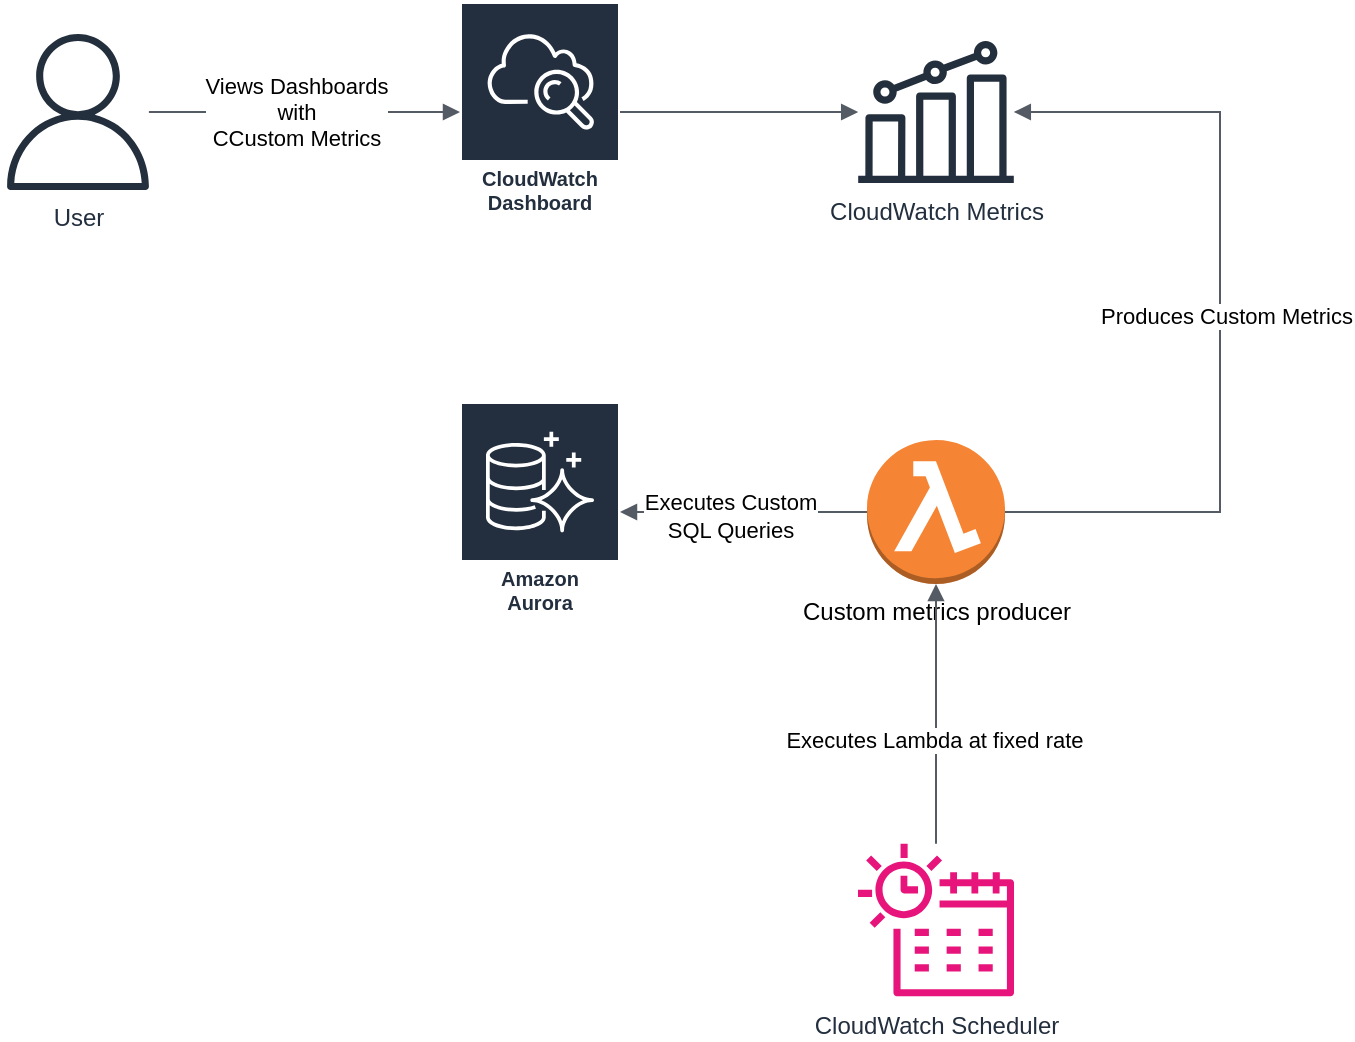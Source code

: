 <mxfile version="24.7.8">
  <diagram name="Page-1" id="DLBGmwuERpvjzeVXbSWd">
    <mxGraphModel dx="1388" dy="838" grid="1" gridSize="10" guides="1" tooltips="1" connect="1" arrows="1" fold="1" page="1" pageScale="1" pageWidth="850" pageHeight="1100" math="0" shadow="0">
      <root>
        <mxCell id="0" />
        <mxCell id="1" parent="0" />
        <mxCell id="m-v2bQ4ZPXxxkHl6Vhqf-1" value="User" style="sketch=0;outlineConnect=0;fontColor=#232F3E;gradientColor=none;fillColor=#232F3D;strokeColor=none;dashed=0;verticalLabelPosition=bottom;verticalAlign=top;align=center;html=1;fontSize=12;fontStyle=0;aspect=fixed;pointerEvents=1;shape=mxgraph.aws4.user;" vertex="1" parent="1">
          <mxGeometry x="50" y="236" width="78" height="78" as="geometry" />
        </mxCell>
        <mxCell id="m-v2bQ4ZPXxxkHl6Vhqf-2" value="CloudWatch&lt;div&gt;Dashboard&lt;/div&gt;" style="sketch=0;outlineConnect=0;fontColor=#232F3E;gradientColor=none;strokeColor=#ffffff;fillColor=#232F3E;dashed=0;verticalLabelPosition=middle;verticalAlign=bottom;align=center;html=1;whiteSpace=wrap;fontSize=10;fontStyle=1;spacing=3;shape=mxgraph.aws4.productIcon;prIcon=mxgraph.aws4.cloudwatch;" vertex="1" parent="1">
          <mxGeometry x="280" y="220" width="80" height="110" as="geometry" />
        </mxCell>
        <mxCell id="m-v2bQ4ZPXxxkHl6Vhqf-3" value="Amazon&#xa;Aurora" style="sketch=0;outlineConnect=0;fontColor=#232F3E;gradientColor=none;strokeColor=#ffffff;fillColor=#232F3E;dashed=0;verticalLabelPosition=middle;verticalAlign=bottom;align=center;html=1;whiteSpace=wrap;fontSize=10;fontStyle=1;spacing=3;shape=mxgraph.aws4.productIcon;prIcon=mxgraph.aws4.aurora;" vertex="1" parent="1">
          <mxGeometry x="280" y="420" width="80" height="110" as="geometry" />
        </mxCell>
        <mxCell id="m-v2bQ4ZPXxxkHl6Vhqf-4" value="Custom metrics producer" style="outlineConnect=0;dashed=0;verticalLabelPosition=bottom;verticalAlign=top;align=center;html=1;shape=mxgraph.aws3.lambda_function;fillColor=#F58534;gradientColor=none;" vertex="1" parent="1">
          <mxGeometry x="483.5" y="439" width="69" height="72" as="geometry" />
        </mxCell>
        <mxCell id="m-v2bQ4ZPXxxkHl6Vhqf-5" value="CloudWatch Metrics" style="sketch=0;outlineConnect=0;fontColor=#232F3E;gradientColor=none;fillColor=#232F3D;strokeColor=none;dashed=0;verticalLabelPosition=bottom;verticalAlign=top;align=center;html=1;fontSize=12;fontStyle=0;aspect=fixed;pointerEvents=1;shape=mxgraph.aws4.metrics;" vertex="1" parent="1">
          <mxGeometry x="479" y="239.5" width="78" height="71" as="geometry" />
        </mxCell>
        <mxCell id="m-v2bQ4ZPXxxkHl6Vhqf-6" value="" style="edgeStyle=orthogonalEdgeStyle;html=1;endArrow=none;elbow=vertical;startArrow=block;startFill=1;strokeColor=#545B64;rounded=0;" edge="1" parent="1" source="m-v2bQ4ZPXxxkHl6Vhqf-3" target="m-v2bQ4ZPXxxkHl6Vhqf-4">
          <mxGeometry width="100" relative="1" as="geometry">
            <mxPoint x="440" y="400" as="sourcePoint" />
            <mxPoint x="540" y="400" as="targetPoint" />
          </mxGeometry>
        </mxCell>
        <mxCell id="m-v2bQ4ZPXxxkHl6Vhqf-9" value="Executes Custom&lt;br&gt;SQL Queries" style="edgeLabel;html=1;align=center;verticalAlign=middle;resizable=0;points=[];" vertex="1" connectable="0" parent="m-v2bQ4ZPXxxkHl6Vhqf-6">
          <mxGeometry x="-0.109" y="-2" relative="1" as="geometry">
            <mxPoint as="offset" />
          </mxGeometry>
        </mxCell>
        <mxCell id="m-v2bQ4ZPXxxkHl6Vhqf-7" value="" style="edgeStyle=orthogonalEdgeStyle;html=1;endArrow=none;elbow=vertical;startArrow=block;startFill=1;strokeColor=#545B64;rounded=0;" edge="1" parent="1" source="m-v2bQ4ZPXxxkHl6Vhqf-5" target="m-v2bQ4ZPXxxkHl6Vhqf-4">
          <mxGeometry width="100" relative="1" as="geometry">
            <mxPoint x="370" y="485" as="sourcePoint" />
            <mxPoint x="494" y="485" as="targetPoint" />
            <Array as="points">
              <mxPoint x="660" y="275" />
              <mxPoint x="660" y="475" />
            </Array>
          </mxGeometry>
        </mxCell>
        <mxCell id="m-v2bQ4ZPXxxkHl6Vhqf-10" value="Produces Custom Metrics" style="edgeLabel;html=1;align=center;verticalAlign=middle;resizable=0;points=[];" vertex="1" connectable="0" parent="m-v2bQ4ZPXxxkHl6Vhqf-7">
          <mxGeometry x="-0.001" y="3" relative="1" as="geometry">
            <mxPoint as="offset" />
          </mxGeometry>
        </mxCell>
        <mxCell id="m-v2bQ4ZPXxxkHl6Vhqf-8" value="" style="edgeStyle=orthogonalEdgeStyle;html=1;endArrow=none;elbow=vertical;startArrow=block;startFill=1;strokeColor=#545B64;rounded=0;" edge="1" parent="1" source="m-v2bQ4ZPXxxkHl6Vhqf-5" target="m-v2bQ4ZPXxxkHl6Vhqf-2">
          <mxGeometry width="100" relative="1" as="geometry">
            <mxPoint x="528" y="305" as="sourcePoint" />
            <mxPoint x="528" y="449" as="targetPoint" />
          </mxGeometry>
        </mxCell>
        <mxCell id="m-v2bQ4ZPXxxkHl6Vhqf-11" value="" style="edgeStyle=orthogonalEdgeStyle;html=1;endArrow=none;elbow=vertical;startArrow=block;startFill=1;strokeColor=#545B64;rounded=0;" edge="1" parent="1" source="m-v2bQ4ZPXxxkHl6Vhqf-2" target="m-v2bQ4ZPXxxkHl6Vhqf-1">
          <mxGeometry width="100" relative="1" as="geometry">
            <mxPoint x="320" y="260" as="sourcePoint" />
            <mxPoint x="370" y="285" as="targetPoint" />
          </mxGeometry>
        </mxCell>
        <mxCell id="m-v2bQ4ZPXxxkHl6Vhqf-12" value="Views Dashboards&lt;br&gt;with&lt;br&gt;CCustom Metrics" style="edgeLabel;html=1;align=center;verticalAlign=middle;resizable=0;points=[];" vertex="1" connectable="0" parent="m-v2bQ4ZPXxxkHl6Vhqf-11">
          <mxGeometry x="0.062" relative="1" as="geometry">
            <mxPoint as="offset" />
          </mxGeometry>
        </mxCell>
        <mxCell id="m-v2bQ4ZPXxxkHl6Vhqf-13" value="CloudWatch Scheduler" style="sketch=0;outlineConnect=0;fontColor=#232F3E;gradientColor=none;fillColor=#E7157B;strokeColor=none;dashed=0;verticalLabelPosition=bottom;verticalAlign=top;align=center;html=1;fontSize=12;fontStyle=0;aspect=fixed;pointerEvents=1;shape=mxgraph.aws4.eventbridge_scheduler;" vertex="1" parent="1">
          <mxGeometry x="479" y="640" width="78" height="78" as="geometry" />
        </mxCell>
        <mxCell id="m-v2bQ4ZPXxxkHl6Vhqf-14" value="" style="edgeStyle=orthogonalEdgeStyle;html=1;endArrow=none;elbow=vertical;startArrow=block;startFill=1;strokeColor=#545B64;rounded=0;" edge="1" parent="1" source="m-v2bQ4ZPXxxkHl6Vhqf-4" target="m-v2bQ4ZPXxxkHl6Vhqf-13">
          <mxGeometry width="100" relative="1" as="geometry">
            <mxPoint x="839" y="678.5" as="sourcePoint" />
            <mxPoint x="720" y="678.5" as="targetPoint" />
          </mxGeometry>
        </mxCell>
        <mxCell id="m-v2bQ4ZPXxxkHl6Vhqf-15" value="Executes Lambda at fixed rate" style="edgeLabel;html=1;align=center;verticalAlign=middle;resizable=0;points=[];" vertex="1" connectable="0" parent="m-v2bQ4ZPXxxkHl6Vhqf-14">
          <mxGeometry x="0.201" y="-1" relative="1" as="geometry">
            <mxPoint as="offset" />
          </mxGeometry>
        </mxCell>
      </root>
    </mxGraphModel>
  </diagram>
</mxfile>
